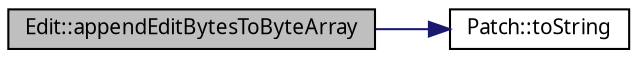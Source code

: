 digraph G
{
  edge [fontname="FreeSans.ttf",fontsize="10",labelfontname="FreeSans.ttf",labelfontsize="10"];
  node [fontname="FreeSans.ttf",fontsize="10",shape=record];
  rankdir=LR;
  Node1 [label="Edit::appendEditBytesToByteArray",height=0.2,width=0.4,color="black", fillcolor="grey75", style="filled" fontcolor="black"];
  Node1 -> Node2 [color="midnightblue",fontsize="10",style="solid",fontname="FreeSans.ttf"];
  Node2 [label="Patch::toString",height=0.2,width=0.4,color="black", fillcolor="white", style="filled",URL="$class_patch.html#a53799d5296a89879d88f76c8f10602e7"];
}
